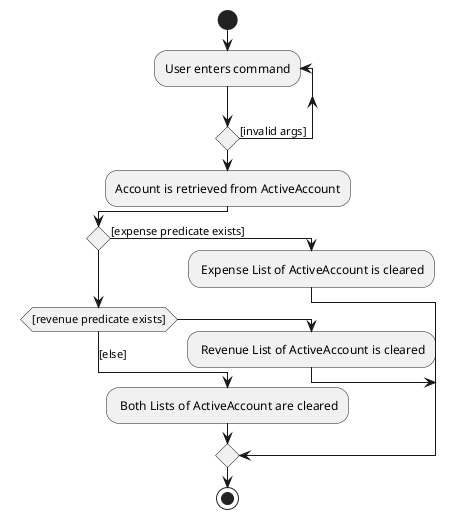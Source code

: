 @startuml
!pragma useVerticalIf on
start
repeat :User enters command;
repeat  while () is ([invalid args])
'Since the beta syntax does not support placing the condition outside the
'diamond we place it as the true branch instead.
:Account is retrieved from ActiveAccount;
if () then ([expense predicate exists])
: Expense List of ActiveAccount is cleared;
else if ([revenue predicate exists]);
: Revenue List of ActiveAccount is cleared;
else ([else]);
: Both Lists of ActiveAccount are cleared;

endif
stop
@enduml
